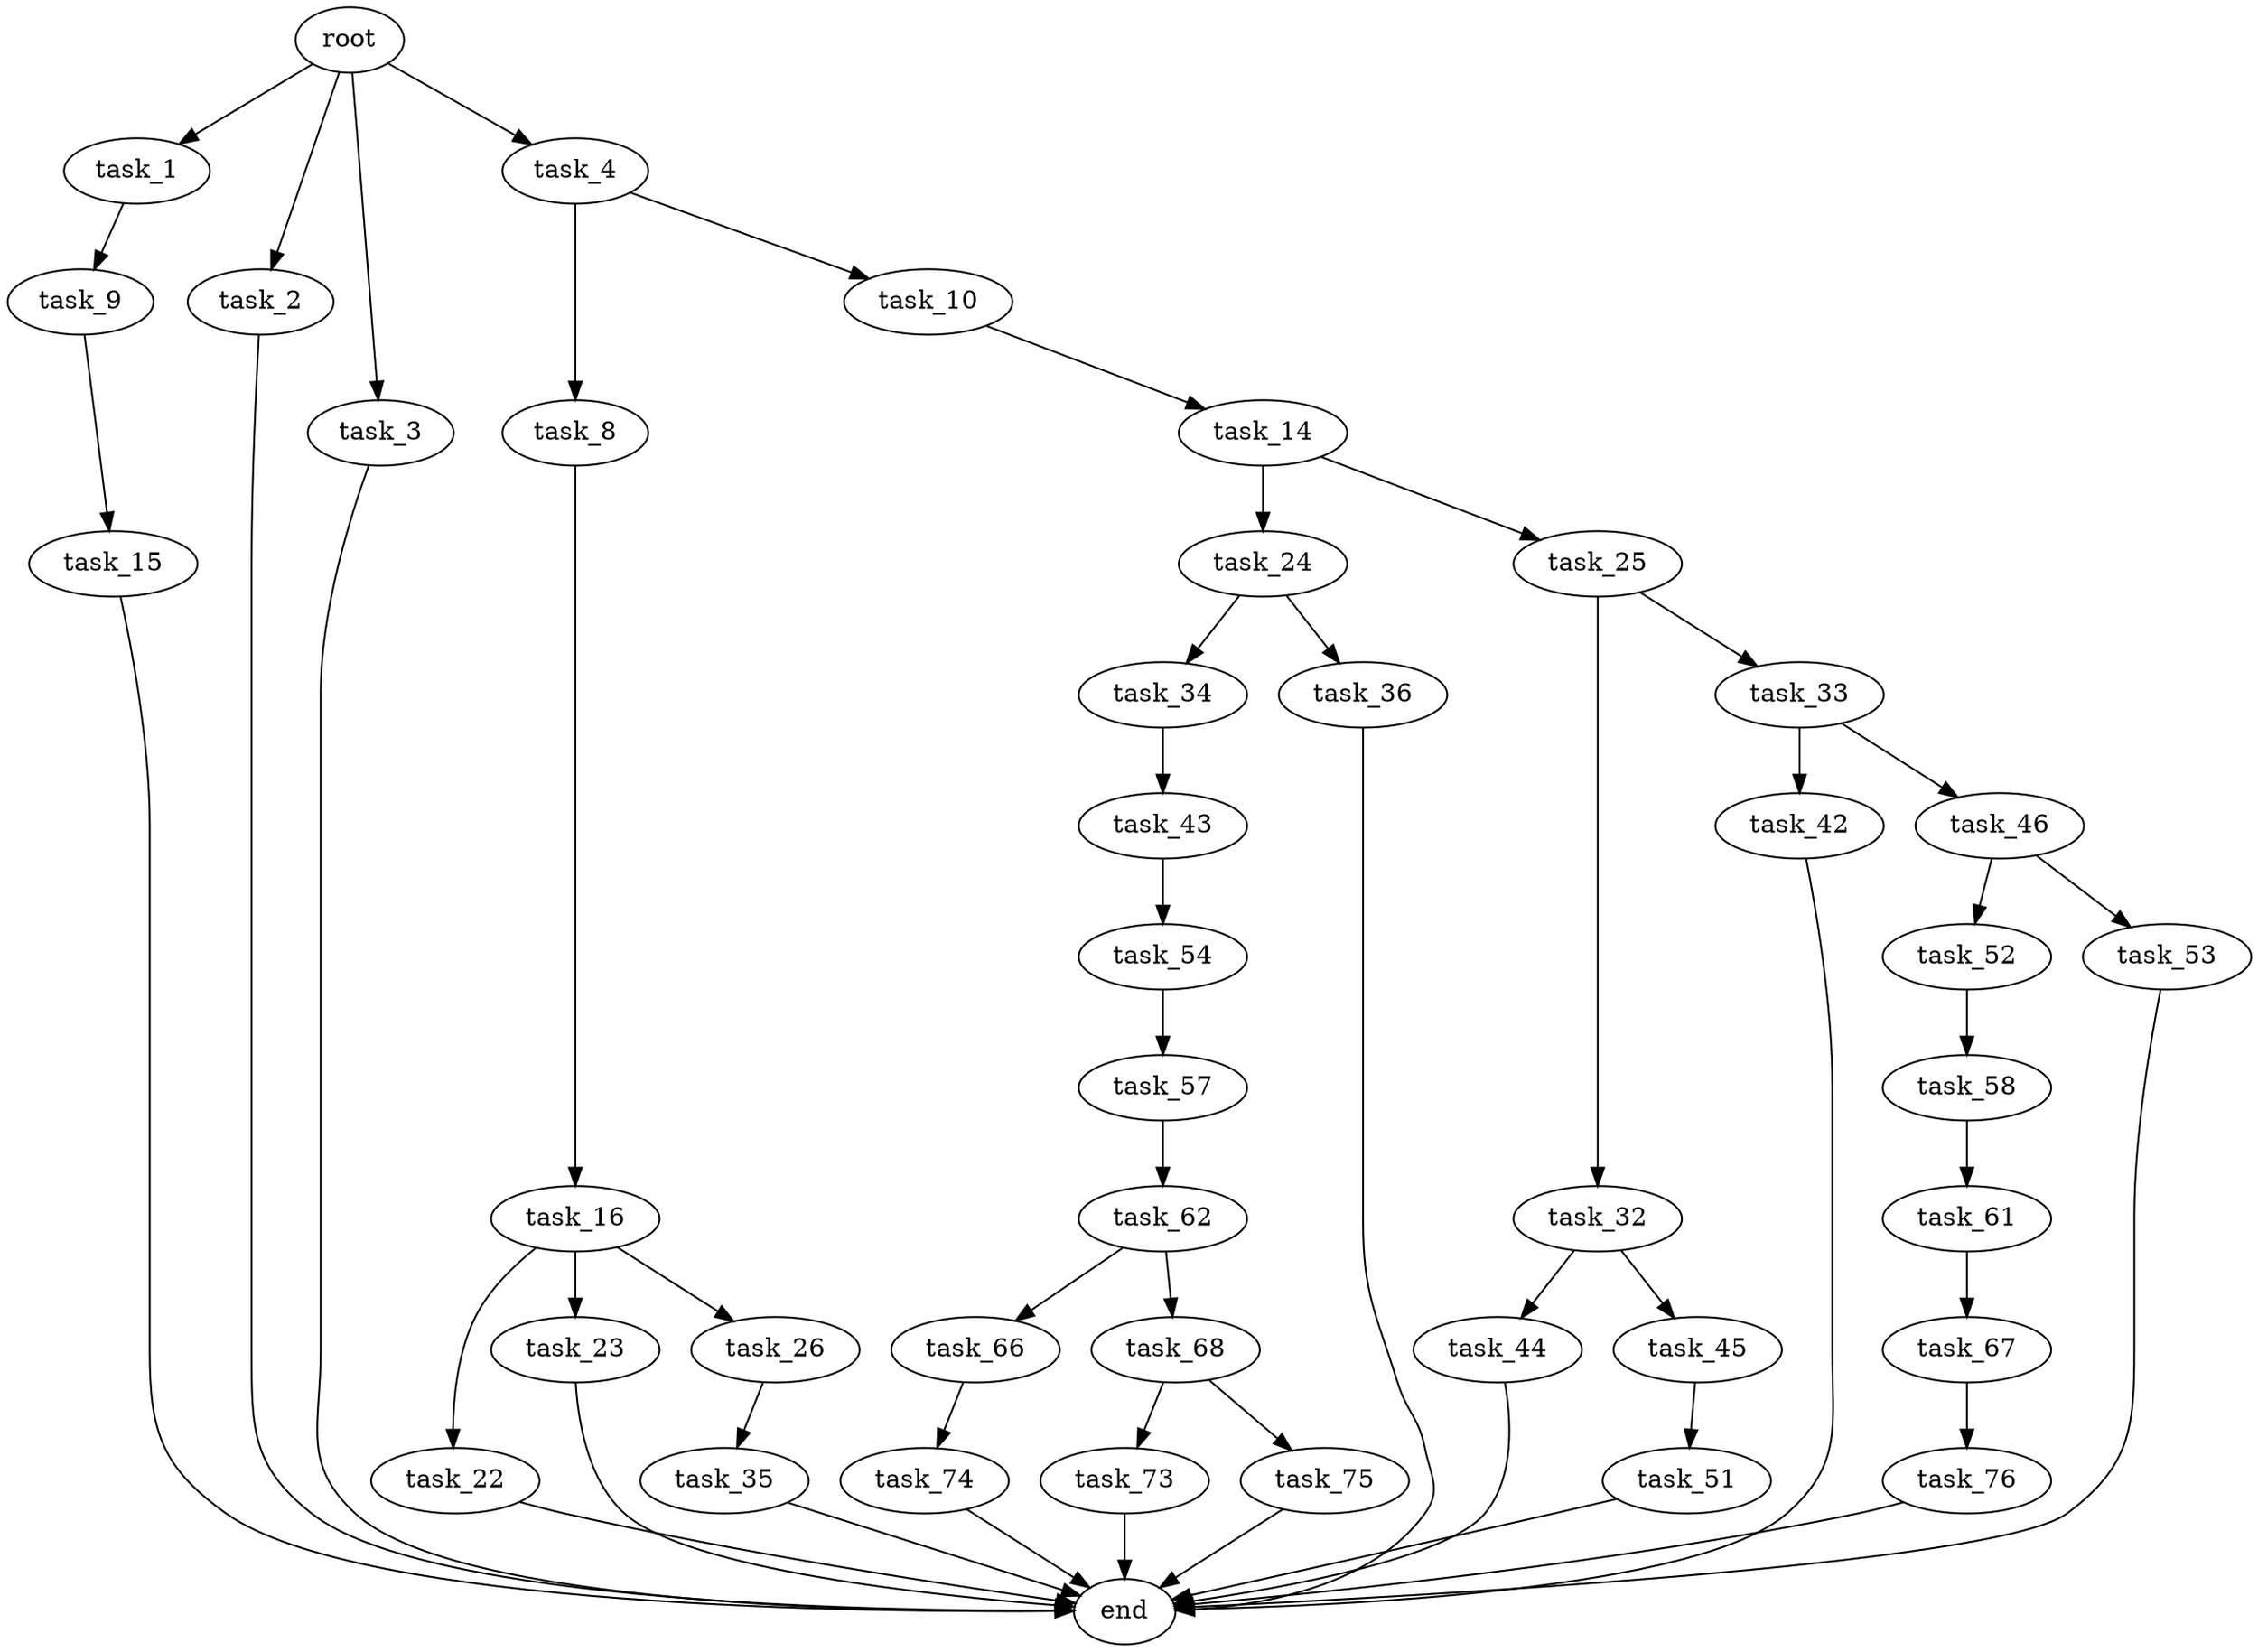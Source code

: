 digraph G {
  root [size="0.000000"];
  task_1 [size="476770723818.000000"];
  task_2 [size="622230705268.000000"];
  task_3 [size="27691040751.000000"];
  task_4 [size="264528642703.000000"];
  task_8 [size="412710824304.000000"];
  task_9 [size="26928164602.000000"];
  task_10 [size="549755813888.000000"];
  task_14 [size="1098383175694.000000"];
  task_15 [size="626876307076.000000"];
  task_16 [size="2921536028.000000"];
  task_22 [size="1994930788.000000"];
  task_23 [size="12148336165.000000"];
  task_24 [size="782757789696.000000"];
  task_25 [size="15200865260.000000"];
  task_26 [size="355016391625.000000"];
  task_32 [size="68719476736.000000"];
  task_33 [size="12406807356.000000"];
  task_34 [size="232679519002.000000"];
  task_35 [size="590943551.000000"];
  task_36 [size="814506812117.000000"];
  task_42 [size="460888276620.000000"];
  task_43 [size="39525642118.000000"];
  task_44 [size="1073741824000.000000"];
  task_45 [size="108169588006.000000"];
  task_46 [size="5180401722.000000"];
  task_51 [size="549755813888.000000"];
  task_52 [size="15421072732.000000"];
  task_53 [size="36248887203.000000"];
  task_54 [size="8589934592.000000"];
  task_57 [size="549755813888.000000"];
  task_58 [size="782757789696.000000"];
  task_61 [size="21434550987.000000"];
  task_62 [size="1862659620.000000"];
  task_66 [size="28991029248.000000"];
  task_67 [size="20427764117.000000"];
  task_68 [size="46229512467.000000"];
  task_73 [size="564945773.000000"];
  task_74 [size="87088850882.000000"];
  task_75 [size="22472672596.000000"];
  task_76 [size="549755813888.000000"];
  end [size="0.000000"];

  root -> task_1 [size="1.000000"];
  root -> task_2 [size="1.000000"];
  root -> task_3 [size="1.000000"];
  root -> task_4 [size="1.000000"];
  task_1 -> task_9 [size="301989888.000000"];
  task_2 -> end [size="1.000000"];
  task_3 -> end [size="1.000000"];
  task_4 -> task_8 [size="209715200.000000"];
  task_4 -> task_10 [size="209715200.000000"];
  task_8 -> task_16 [size="301989888.000000"];
  task_9 -> task_15 [size="838860800.000000"];
  task_10 -> task_14 [size="536870912.000000"];
  task_14 -> task_24 [size="679477248.000000"];
  task_14 -> task_25 [size="679477248.000000"];
  task_15 -> end [size="1.000000"];
  task_16 -> task_22 [size="75497472.000000"];
  task_16 -> task_23 [size="75497472.000000"];
  task_16 -> task_26 [size="75497472.000000"];
  task_22 -> end [size="1.000000"];
  task_23 -> end [size="1.000000"];
  task_24 -> task_34 [size="679477248.000000"];
  task_24 -> task_36 [size="679477248.000000"];
  task_25 -> task_32 [size="679477248.000000"];
  task_25 -> task_33 [size="679477248.000000"];
  task_26 -> task_35 [size="301989888.000000"];
  task_32 -> task_44 [size="134217728.000000"];
  task_32 -> task_45 [size="134217728.000000"];
  task_33 -> task_42 [size="838860800.000000"];
  task_33 -> task_46 [size="838860800.000000"];
  task_34 -> task_43 [size="209715200.000000"];
  task_35 -> end [size="1.000000"];
  task_36 -> end [size="1.000000"];
  task_42 -> end [size="1.000000"];
  task_43 -> task_54 [size="679477248.000000"];
  task_44 -> end [size="1.000000"];
  task_45 -> task_51 [size="75497472.000000"];
  task_46 -> task_52 [size="411041792.000000"];
  task_46 -> task_53 [size="411041792.000000"];
  task_51 -> end [size="1.000000"];
  task_52 -> task_58 [size="301989888.000000"];
  task_53 -> end [size="1.000000"];
  task_54 -> task_57 [size="33554432.000000"];
  task_57 -> task_62 [size="536870912.000000"];
  task_58 -> task_61 [size="679477248.000000"];
  task_61 -> task_67 [size="411041792.000000"];
  task_62 -> task_66 [size="75497472.000000"];
  task_62 -> task_68 [size="75497472.000000"];
  task_66 -> task_74 [size="75497472.000000"];
  task_67 -> task_76 [size="411041792.000000"];
  task_68 -> task_73 [size="838860800.000000"];
  task_68 -> task_75 [size="838860800.000000"];
  task_73 -> end [size="1.000000"];
  task_74 -> end [size="1.000000"];
  task_75 -> end [size="1.000000"];
  task_76 -> end [size="1.000000"];
}

